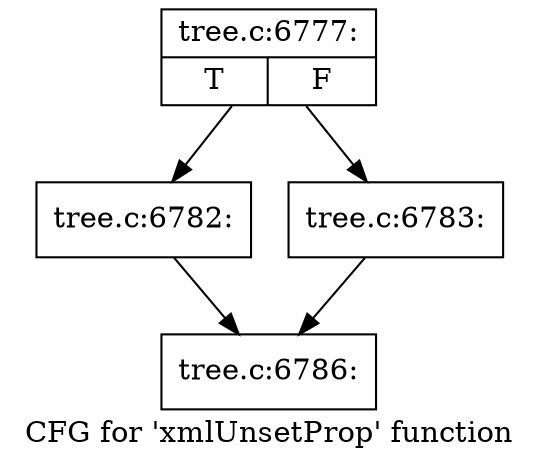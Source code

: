 digraph "CFG for 'xmlUnsetProp' function" {
	label="CFG for 'xmlUnsetProp' function";

	Node0x46371a0 [shape=record,label="{tree.c:6777:|{<s0>T|<s1>F}}"];
	Node0x46371a0 -> Node0x463d910;
	Node0x46371a0 -> Node0x463d960;
	Node0x463d910 [shape=record,label="{tree.c:6782:}"];
	Node0x463d910 -> Node0x4637760;
	Node0x463d960 [shape=record,label="{tree.c:6783:}"];
	Node0x463d960 -> Node0x4637760;
	Node0x4637760 [shape=record,label="{tree.c:6786:}"];
}
